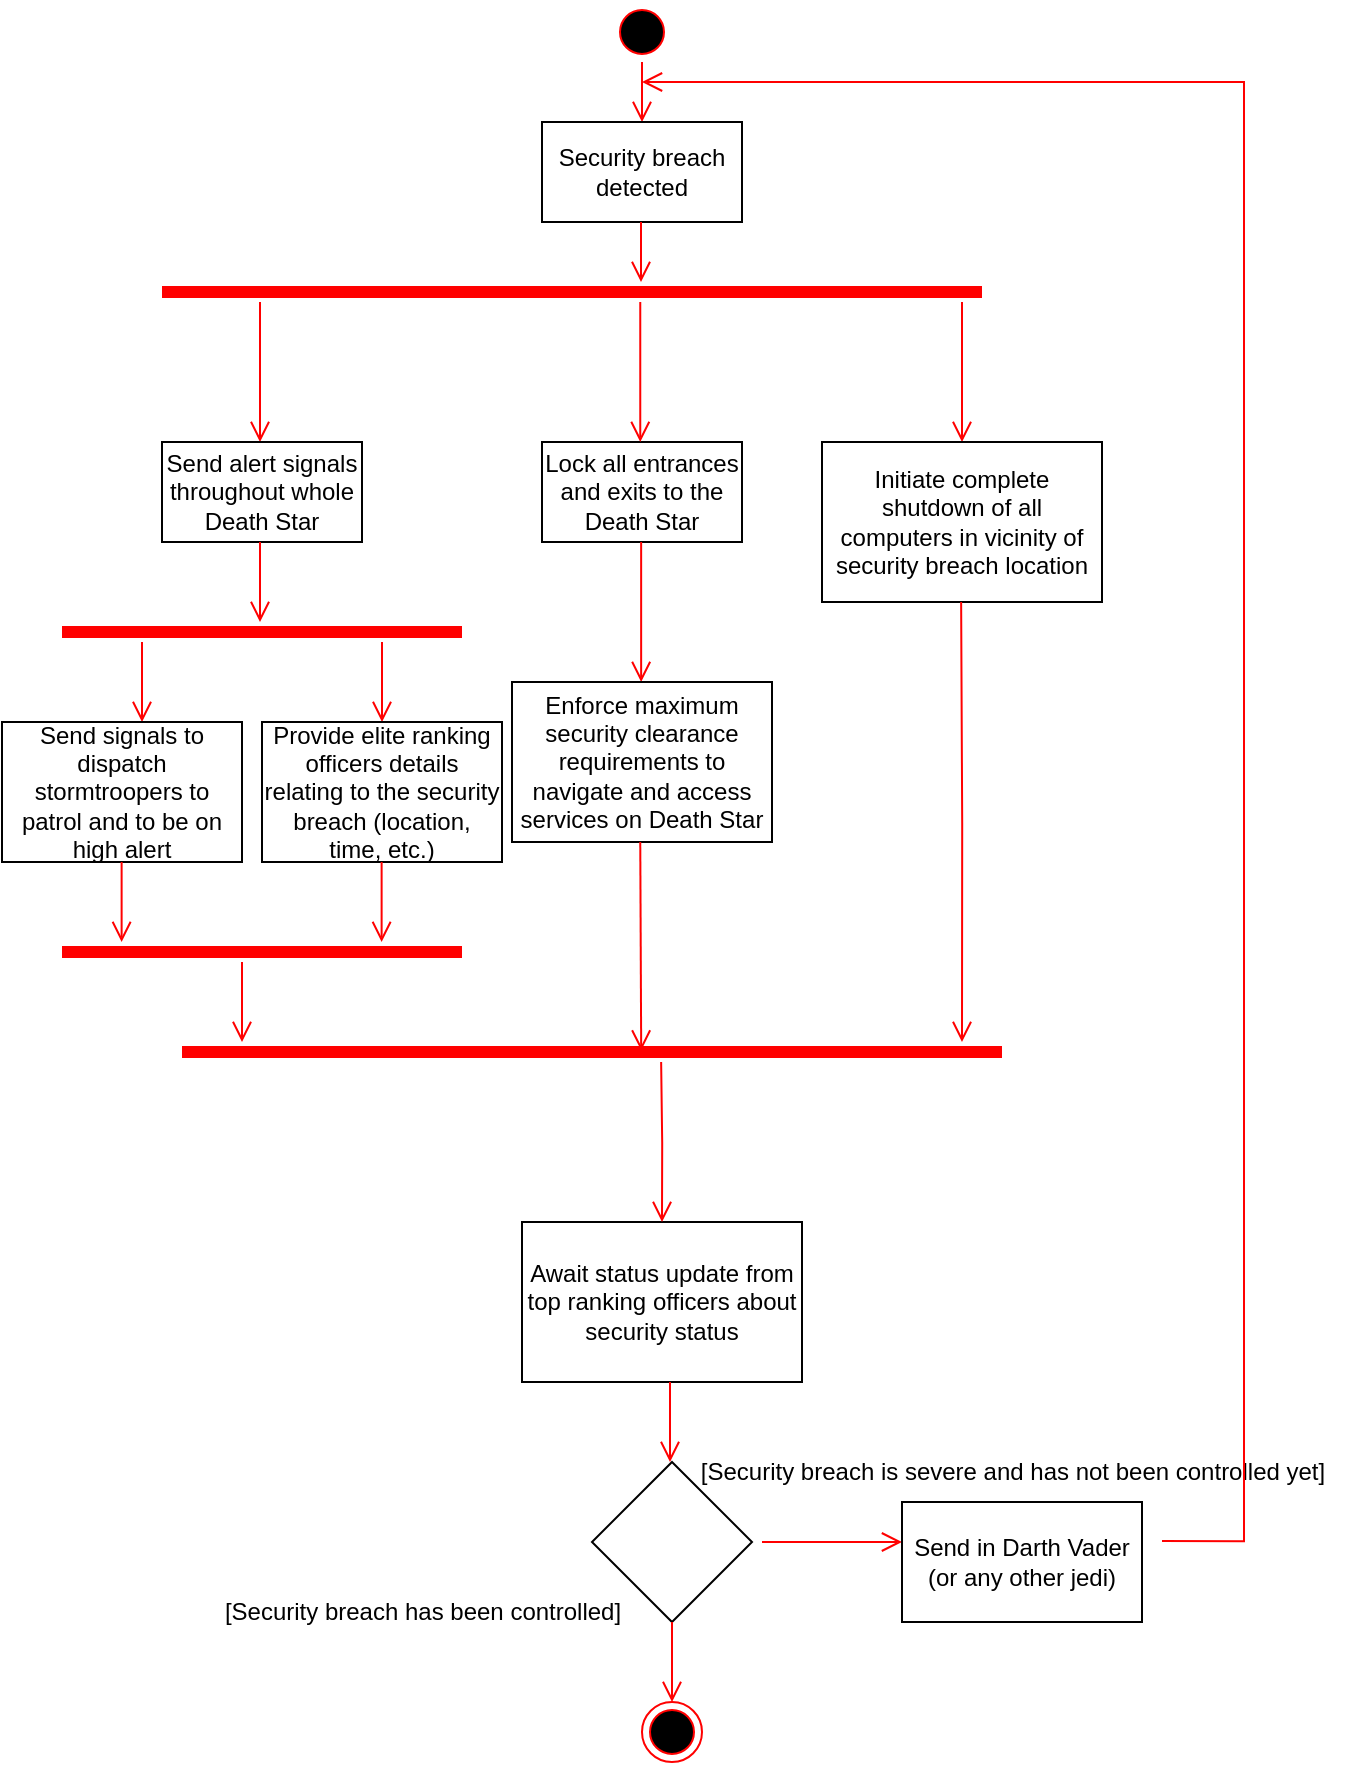 <mxfile version="26.2.9">
  <diagram name="Page-1" id="I6y3WkWSsQ1P2ZdxrYNu">
    <mxGraphModel dx="1509" dy="924" grid="1" gridSize="10" guides="1" tooltips="1" connect="1" arrows="1" fold="1" page="1" pageScale="1" pageWidth="850" pageHeight="1100" math="0" shadow="0">
      <root>
        <mxCell id="0" />
        <mxCell id="1" parent="0" />
        <mxCell id="BDZEBFtbGN4kBhTSl_yq-4" value="" style="ellipse;html=1;shape=startState;fillColor=#000000;strokeColor=#ff0000;" vertex="1" parent="1">
          <mxGeometry x="395" y="100" width="30" height="30" as="geometry" />
        </mxCell>
        <mxCell id="BDZEBFtbGN4kBhTSl_yq-5" value="" style="edgeStyle=orthogonalEdgeStyle;html=1;verticalAlign=bottom;endArrow=open;endSize=8;strokeColor=#ff0000;rounded=0;" edge="1" source="BDZEBFtbGN4kBhTSl_yq-4" parent="1">
          <mxGeometry relative="1" as="geometry">
            <mxPoint x="410" y="160" as="targetPoint" />
          </mxGeometry>
        </mxCell>
        <mxCell id="BDZEBFtbGN4kBhTSl_yq-6" value="" style="ellipse;html=1;shape=endState;fillColor=#000000;strokeColor=#ff0000;" vertex="1" parent="1">
          <mxGeometry x="410" y="950" width="30" height="30" as="geometry" />
        </mxCell>
        <mxCell id="BDZEBFtbGN4kBhTSl_yq-8" value="Security breach detected" style="html=1;dashed=0;whiteSpace=wrap;" vertex="1" parent="1">
          <mxGeometry x="360" y="160" width="100" height="50" as="geometry" />
        </mxCell>
        <mxCell id="BDZEBFtbGN4kBhTSl_yq-9" value="" style="shape=line;html=1;strokeWidth=6;strokeColor=#ff0000;" vertex="1" parent="1">
          <mxGeometry x="170" y="240" width="410" height="10" as="geometry" />
        </mxCell>
        <mxCell id="BDZEBFtbGN4kBhTSl_yq-11" value="" style="edgeStyle=orthogonalEdgeStyle;html=1;verticalAlign=bottom;endArrow=open;endSize=8;strokeColor=#ff0000;rounded=0;" edge="1" parent="1">
          <mxGeometry relative="1" as="geometry">
            <mxPoint x="409.5" y="240" as="targetPoint" />
            <mxPoint x="409.5" y="210" as="sourcePoint" />
          </mxGeometry>
        </mxCell>
        <mxCell id="BDZEBFtbGN4kBhTSl_yq-12" value="" style="edgeStyle=orthogonalEdgeStyle;html=1;verticalAlign=bottom;endArrow=open;endSize=8;strokeColor=#ff0000;rounded=0;" edge="1" parent="1">
          <mxGeometry relative="1" as="geometry">
            <mxPoint x="219" y="320" as="targetPoint" />
            <mxPoint x="219" y="250" as="sourcePoint" />
          </mxGeometry>
        </mxCell>
        <mxCell id="BDZEBFtbGN4kBhTSl_yq-13" value="" style="edgeStyle=orthogonalEdgeStyle;html=1;verticalAlign=bottom;endArrow=open;endSize=8;strokeColor=#ff0000;rounded=0;" edge="1" parent="1">
          <mxGeometry relative="1" as="geometry">
            <mxPoint x="570" y="320" as="targetPoint" />
            <mxPoint x="570" y="250" as="sourcePoint" />
          </mxGeometry>
        </mxCell>
        <mxCell id="BDZEBFtbGN4kBhTSl_yq-14" value="Send alert signals throughout whole Death Star" style="html=1;dashed=0;whiteSpace=wrap;" vertex="1" parent="1">
          <mxGeometry x="170" y="320" width="100" height="50" as="geometry" />
        </mxCell>
        <mxCell id="BDZEBFtbGN4kBhTSl_yq-15" value="Lock all entrances and exits to the Death Star" style="html=1;dashed=0;whiteSpace=wrap;" vertex="1" parent="1">
          <mxGeometry x="360" y="320" width="100" height="50" as="geometry" />
        </mxCell>
        <mxCell id="BDZEBFtbGN4kBhTSl_yq-16" value="Initiate complete shutdown of all computers in vicinity of security breach location" style="html=1;dashed=0;whiteSpace=wrap;" vertex="1" parent="1">
          <mxGeometry x="500" y="320" width="140" height="80" as="geometry" />
        </mxCell>
        <mxCell id="BDZEBFtbGN4kBhTSl_yq-19" value="" style="shape=line;html=1;strokeWidth=6;strokeColor=#ff0000;" vertex="1" parent="1">
          <mxGeometry x="120" y="410" width="200" height="10" as="geometry" />
        </mxCell>
        <mxCell id="BDZEBFtbGN4kBhTSl_yq-21" value="" style="edgeStyle=orthogonalEdgeStyle;html=1;verticalAlign=bottom;endArrow=open;endSize=8;strokeColor=#ff0000;rounded=0;" edge="1" parent="1">
          <mxGeometry relative="1" as="geometry">
            <mxPoint x="160" y="460" as="targetPoint" />
            <mxPoint x="160" y="420" as="sourcePoint" />
          </mxGeometry>
        </mxCell>
        <mxCell id="BDZEBFtbGN4kBhTSl_yq-23" value="" style="edgeStyle=orthogonalEdgeStyle;html=1;verticalAlign=bottom;endArrow=open;endSize=8;strokeColor=#ff0000;rounded=0;" edge="1" parent="1">
          <mxGeometry relative="1" as="geometry">
            <mxPoint x="280" y="460" as="targetPoint" />
            <mxPoint x="280" y="420" as="sourcePoint" />
          </mxGeometry>
        </mxCell>
        <mxCell id="BDZEBFtbGN4kBhTSl_yq-24" value="Send signals to dispatch stormtroopers to patrol and to be on high alert" style="html=1;dashed=0;whiteSpace=wrap;" vertex="1" parent="1">
          <mxGeometry x="90" y="460" width="120" height="70" as="geometry" />
        </mxCell>
        <mxCell id="BDZEBFtbGN4kBhTSl_yq-25" value="" style="edgeStyle=orthogonalEdgeStyle;html=1;verticalAlign=bottom;endArrow=open;endSize=8;strokeColor=#ff0000;rounded=0;" edge="1" parent="1">
          <mxGeometry relative="1" as="geometry">
            <mxPoint x="219" y="410" as="targetPoint" />
            <mxPoint x="219" y="370" as="sourcePoint" />
          </mxGeometry>
        </mxCell>
        <mxCell id="BDZEBFtbGN4kBhTSl_yq-26" value="Provide elite ranking officers details relating to the security breach (location, time, etc.)" style="html=1;dashed=0;whiteSpace=wrap;" vertex="1" parent="1">
          <mxGeometry x="220" y="460" width="120" height="70" as="geometry" />
        </mxCell>
        <mxCell id="BDZEBFtbGN4kBhTSl_yq-32" value="" style="edgeStyle=orthogonalEdgeStyle;html=1;verticalAlign=bottom;endArrow=open;endSize=8;strokeColor=#ff0000;rounded=0;" edge="1" parent="1">
          <mxGeometry relative="1" as="geometry">
            <mxPoint x="279.81" y="570" as="targetPoint" />
            <mxPoint x="279.81" y="530" as="sourcePoint" />
          </mxGeometry>
        </mxCell>
        <mxCell id="BDZEBFtbGN4kBhTSl_yq-33" value="" style="edgeStyle=orthogonalEdgeStyle;html=1;verticalAlign=bottom;endArrow=open;endSize=8;strokeColor=#ff0000;rounded=0;" edge="1" parent="1">
          <mxGeometry relative="1" as="geometry">
            <mxPoint x="149.81" y="570" as="targetPoint" />
            <mxPoint x="149.81" y="530" as="sourcePoint" />
          </mxGeometry>
        </mxCell>
        <mxCell id="BDZEBFtbGN4kBhTSl_yq-35" value="" style="shape=line;html=1;strokeWidth=6;strokeColor=#ff0000;" vertex="1" parent="1">
          <mxGeometry x="120" y="570" width="200" height="10" as="geometry" />
        </mxCell>
        <mxCell id="BDZEBFtbGN4kBhTSl_yq-36" value="" style="edgeStyle=orthogonalEdgeStyle;html=1;verticalAlign=bottom;endArrow=open;endSize=8;strokeColor=#ff0000;rounded=0;" edge="1" parent="1">
          <mxGeometry relative="1" as="geometry">
            <mxPoint x="210" y="620" as="targetPoint" />
            <mxPoint x="210" y="580" as="sourcePoint" />
          </mxGeometry>
        </mxCell>
        <mxCell id="BDZEBFtbGN4kBhTSl_yq-37" value="Await status update from top ranking officers about security status" style="html=1;dashed=0;whiteSpace=wrap;" vertex="1" parent="1">
          <mxGeometry x="350" y="710" width="140" height="80" as="geometry" />
        </mxCell>
        <mxCell id="BDZEBFtbGN4kBhTSl_yq-38" value="" style="edgeStyle=orthogonalEdgeStyle;html=1;verticalAlign=bottom;endArrow=open;endSize=8;strokeColor=#ff0000;rounded=0;" edge="1" parent="1">
          <mxGeometry relative="1" as="geometry">
            <mxPoint x="424" y="830" as="targetPoint" />
            <mxPoint x="424" y="790" as="sourcePoint" />
          </mxGeometry>
        </mxCell>
        <mxCell id="BDZEBFtbGN4kBhTSl_yq-39" value="" style="rhombus;whiteSpace=wrap;html=1;" vertex="1" parent="1">
          <mxGeometry x="385" y="830" width="80" height="80" as="geometry" />
        </mxCell>
        <mxCell id="BDZEBFtbGN4kBhTSl_yq-40" value="[Security breach has been controlled]" style="text;html=1;align=center;verticalAlign=middle;resizable=0;points=[];autosize=1;strokeColor=none;fillColor=none;" vertex="1" parent="1">
          <mxGeometry x="190" y="890" width="220" height="30" as="geometry" />
        </mxCell>
        <mxCell id="BDZEBFtbGN4kBhTSl_yq-41" value="" style="edgeStyle=orthogonalEdgeStyle;html=1;verticalAlign=bottom;endArrow=open;endSize=8;strokeColor=#ff0000;rounded=0;" edge="1" parent="1">
          <mxGeometry relative="1" as="geometry">
            <mxPoint x="425" y="950" as="targetPoint" />
            <mxPoint x="425" y="910" as="sourcePoint" />
          </mxGeometry>
        </mxCell>
        <mxCell id="BDZEBFtbGN4kBhTSl_yq-42" value="[Security breach is severe and has not been controlled yet]" style="text;html=1;align=center;verticalAlign=middle;resizable=0;points=[];autosize=1;strokeColor=none;fillColor=none;" vertex="1" parent="1">
          <mxGeometry x="425" y="820" width="340" height="30" as="geometry" />
        </mxCell>
        <mxCell id="BDZEBFtbGN4kBhTSl_yq-43" value="" style="edgeStyle=orthogonalEdgeStyle;html=1;verticalAlign=bottom;endArrow=open;endSize=8;strokeColor=#ff0000;rounded=0;" edge="1" parent="1">
          <mxGeometry relative="1" as="geometry">
            <mxPoint x="540" y="870" as="targetPoint" />
            <mxPoint x="470" y="870" as="sourcePoint" />
          </mxGeometry>
        </mxCell>
        <mxCell id="BDZEBFtbGN4kBhTSl_yq-44" value="Send in Darth Vader (or any other jedi)" style="rounded=0;whiteSpace=wrap;html=1;" vertex="1" parent="1">
          <mxGeometry x="540" y="850" width="120" height="60" as="geometry" />
        </mxCell>
        <mxCell id="BDZEBFtbGN4kBhTSl_yq-45" value="" style="edgeStyle=orthogonalEdgeStyle;html=1;verticalAlign=bottom;endArrow=open;endSize=8;strokeColor=#ff0000;rounded=0;" edge="1" parent="1">
          <mxGeometry relative="1" as="geometry">
            <mxPoint x="410" y="140" as="targetPoint" />
            <mxPoint x="670" y="869.55" as="sourcePoint" />
            <Array as="points">
              <mxPoint x="711" y="870" />
              <mxPoint x="711" y="140" />
            </Array>
          </mxGeometry>
        </mxCell>
        <mxCell id="BDZEBFtbGN4kBhTSl_yq-46" value="" style="edgeStyle=orthogonalEdgeStyle;html=1;verticalAlign=bottom;endArrow=open;endSize=8;strokeColor=#ff0000;rounded=0;" edge="1" parent="1">
          <mxGeometry relative="1" as="geometry">
            <mxPoint x="409.13" y="320" as="targetPoint" />
            <mxPoint x="409.13" y="250" as="sourcePoint" />
          </mxGeometry>
        </mxCell>
        <mxCell id="BDZEBFtbGN4kBhTSl_yq-49" value="" style="edgeStyle=orthogonalEdgeStyle;html=1;verticalAlign=bottom;endArrow=open;endSize=8;strokeColor=#ff0000;rounded=0;" edge="1" parent="1">
          <mxGeometry relative="1" as="geometry">
            <mxPoint x="570" y="620" as="targetPoint" />
            <mxPoint x="569.57" y="400" as="sourcePoint" />
          </mxGeometry>
        </mxCell>
        <mxCell id="BDZEBFtbGN4kBhTSl_yq-51" value="" style="edgeStyle=orthogonalEdgeStyle;html=1;verticalAlign=bottom;endArrow=open;endSize=8;strokeColor=#ff0000;rounded=0;" edge="1" parent="1">
          <mxGeometry relative="1" as="geometry">
            <mxPoint x="409.57" y="440" as="targetPoint" />
            <mxPoint x="409.57" y="370" as="sourcePoint" />
          </mxGeometry>
        </mxCell>
        <mxCell id="BDZEBFtbGN4kBhTSl_yq-52" value="Enforce maximum security clearance requirements to navigate and access services on Death Star" style="html=1;dashed=0;whiteSpace=wrap;" vertex="1" parent="1">
          <mxGeometry x="345" y="440" width="130" height="80" as="geometry" />
        </mxCell>
        <mxCell id="BDZEBFtbGN4kBhTSl_yq-53" value="" style="edgeStyle=orthogonalEdgeStyle;html=1;verticalAlign=bottom;endArrow=open;endSize=8;strokeColor=#ff0000;rounded=0;entryX=0.56;entryY=0.425;entryDx=0;entryDy=0;entryPerimeter=0;" edge="1" parent="1" target="BDZEBFtbGN4kBhTSl_yq-54">
          <mxGeometry relative="1" as="geometry">
            <mxPoint x="410" y="610" as="targetPoint" />
            <mxPoint x="409.13" y="520" as="sourcePoint" />
          </mxGeometry>
        </mxCell>
        <mxCell id="BDZEBFtbGN4kBhTSl_yq-54" value="" style="shape=line;html=1;strokeWidth=6;strokeColor=#ff0000;" vertex="1" parent="1">
          <mxGeometry x="180" y="620" width="410" height="10" as="geometry" />
        </mxCell>
        <mxCell id="BDZEBFtbGN4kBhTSl_yq-55" value="" style="edgeStyle=orthogonalEdgeStyle;html=1;verticalAlign=bottom;endArrow=open;endSize=8;strokeColor=#ff0000;rounded=0;entryX=0.5;entryY=0;entryDx=0;entryDy=0;" edge="1" parent="1" target="BDZEBFtbGN4kBhTSl_yq-37">
          <mxGeometry relative="1" as="geometry">
            <mxPoint x="419.57" y="700" as="targetPoint" />
            <mxPoint x="419.57" y="630" as="sourcePoint" />
          </mxGeometry>
        </mxCell>
      </root>
    </mxGraphModel>
  </diagram>
</mxfile>
